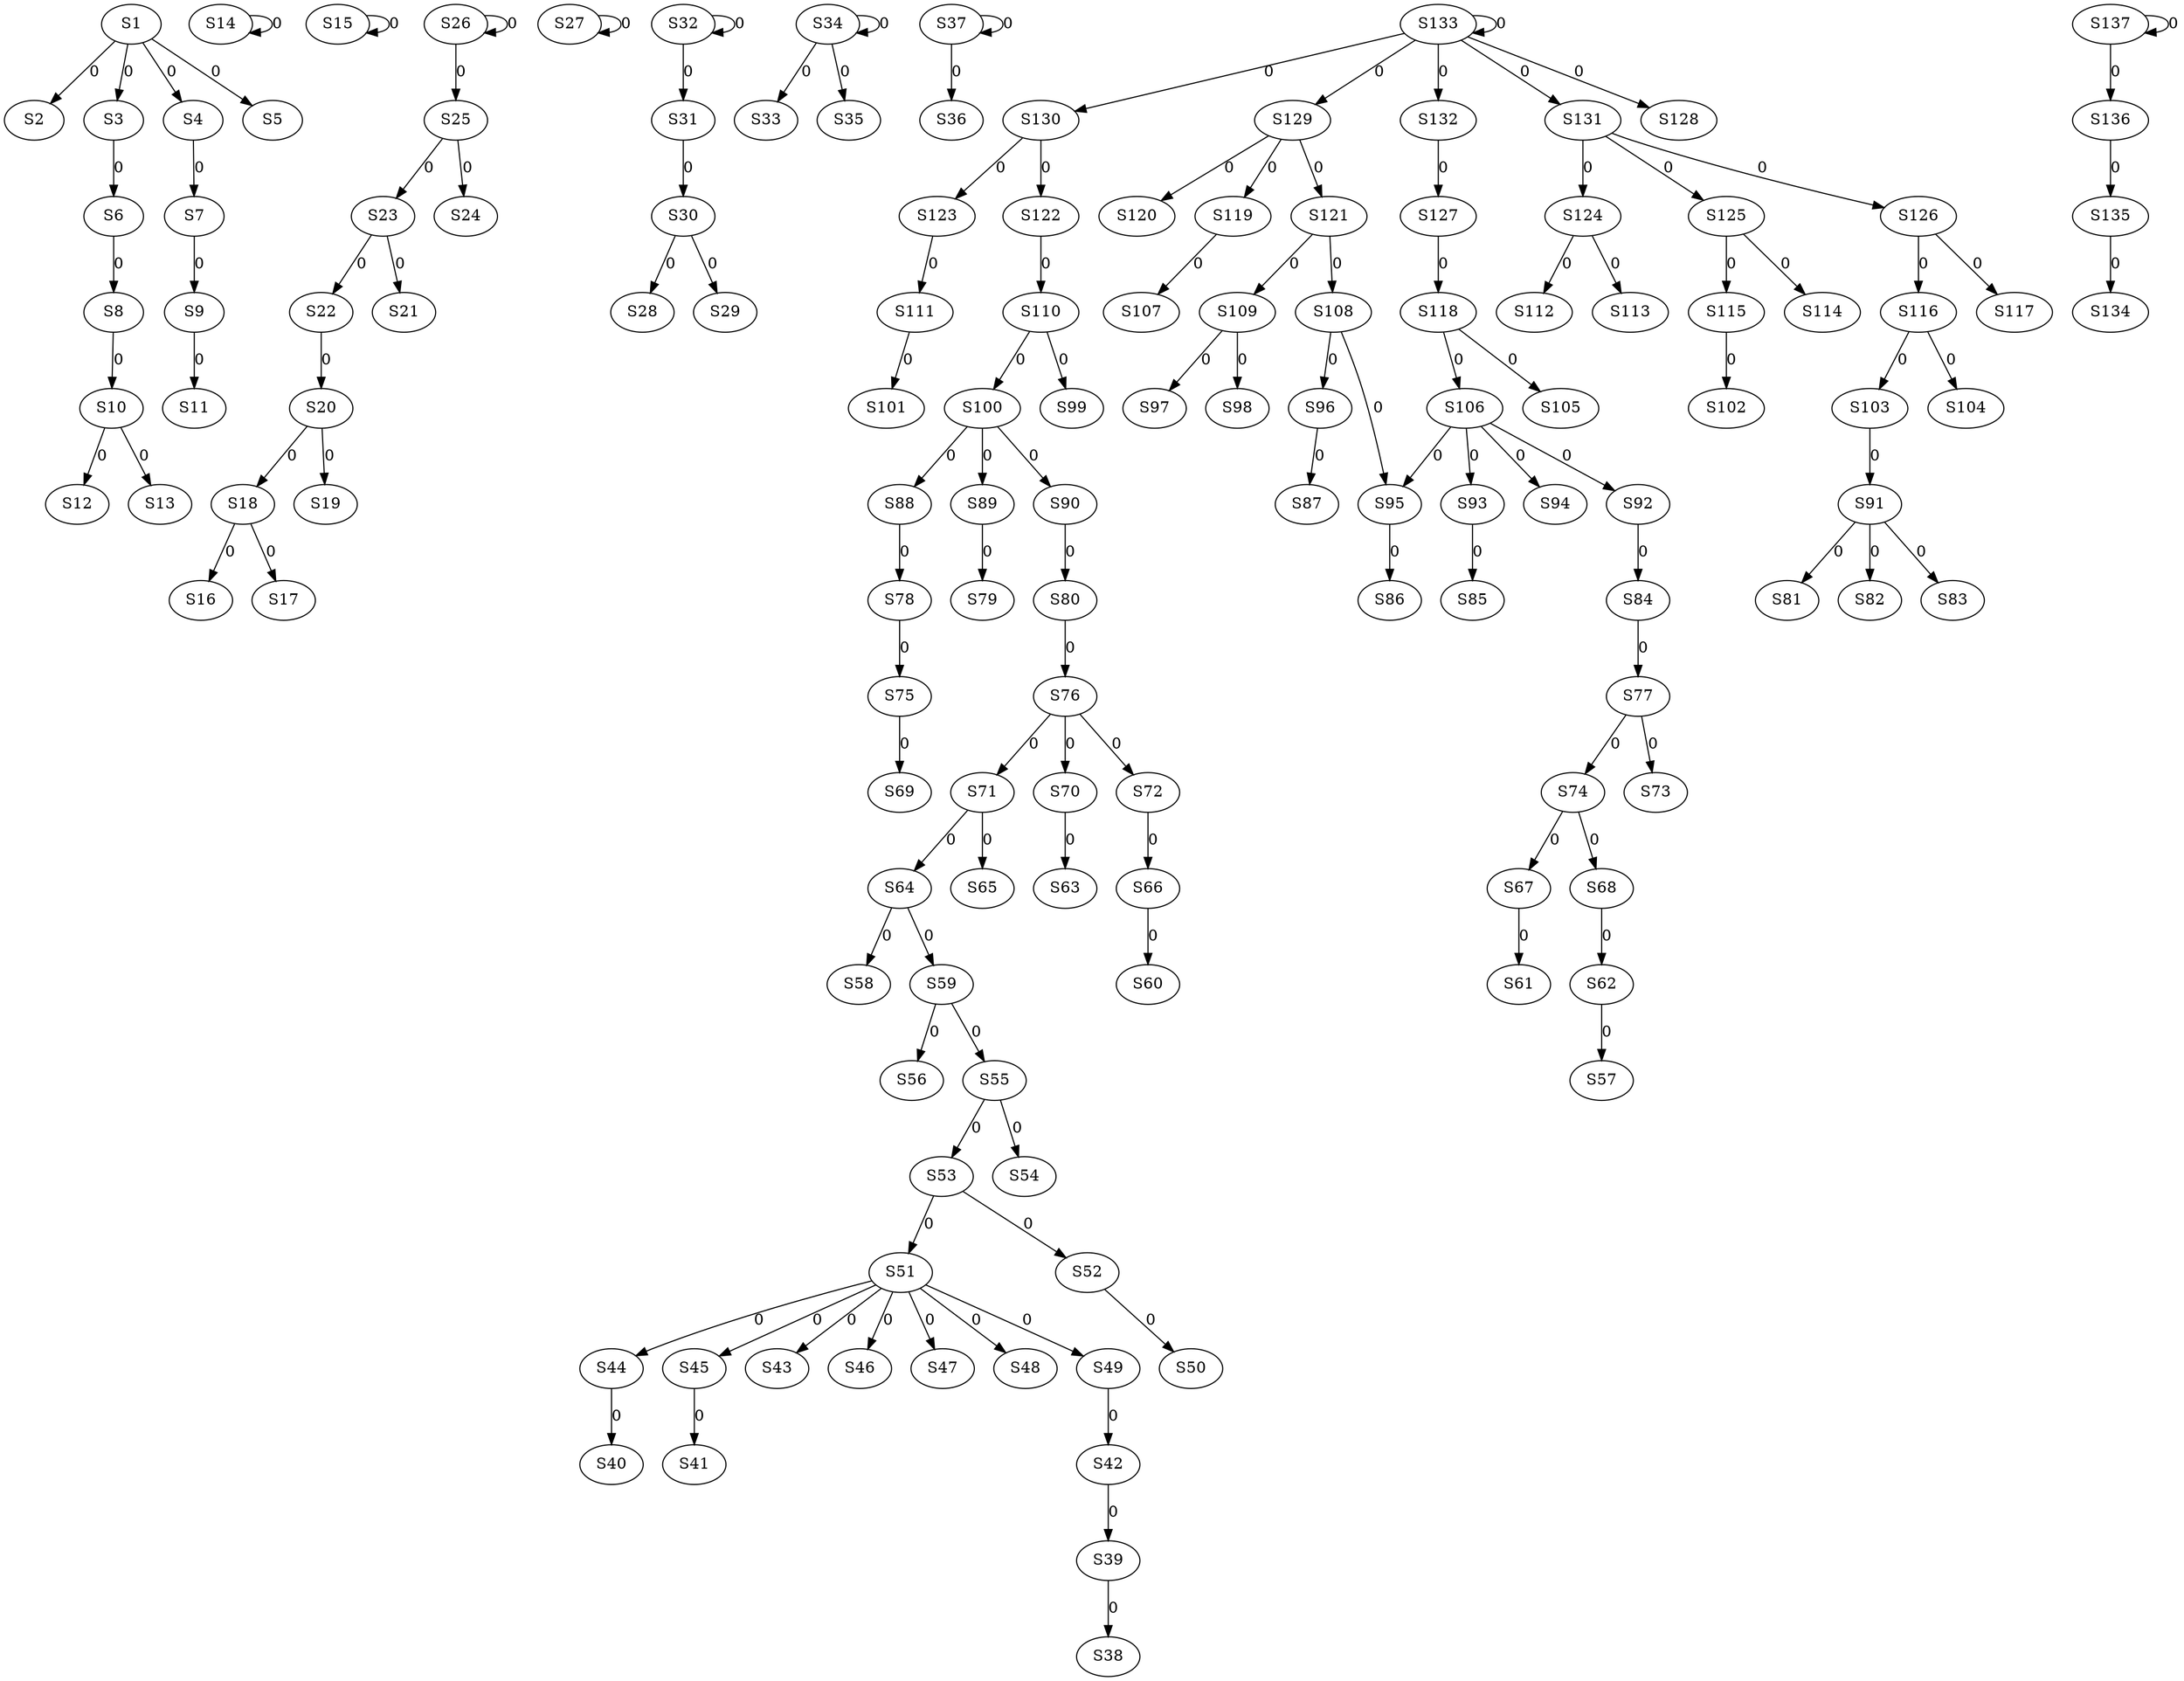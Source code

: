 strict digraph {
	S1 -> S2 [ label = 0 ];
	S1 -> S3 [ label = 0 ];
	S1 -> S4 [ label = 0 ];
	S1 -> S5 [ label = 0 ];
	S3 -> S6 [ label = 0 ];
	S4 -> S7 [ label = 0 ];
	S6 -> S8 [ label = 0 ];
	S7 -> S9 [ label = 0 ];
	S8 -> S10 [ label = 0 ];
	S9 -> S11 [ label = 0 ];
	S10 -> S12 [ label = 0 ];
	S10 -> S13 [ label = 0 ];
	S14 -> S14 [ label = 0 ];
	S15 -> S15 [ label = 0 ];
	S18 -> S16 [ label = 0 ];
	S18 -> S17 [ label = 0 ];
	S20 -> S18 [ label = 0 ];
	S20 -> S19 [ label = 0 ];
	S22 -> S20 [ label = 0 ];
	S23 -> S21 [ label = 0 ];
	S23 -> S22 [ label = 0 ];
	S25 -> S23 [ label = 0 ];
	S25 -> S24 [ label = 0 ];
	S26 -> S25 [ label = 0 ];
	S26 -> S26 [ label = 0 ];
	S27 -> S27 [ label = 0 ];
	S30 -> S28 [ label = 0 ];
	S30 -> S29 [ label = 0 ];
	S31 -> S30 [ label = 0 ];
	S32 -> S31 [ label = 0 ];
	S32 -> S32 [ label = 0 ];
	S34 -> S33 [ label = 0 ];
	S34 -> S34 [ label = 0 ];
	S34 -> S35 [ label = 0 ];
	S37 -> S36 [ label = 0 ];
	S37 -> S37 [ label = 0 ];
	S39 -> S38 [ label = 0 ];
	S42 -> S39 [ label = 0 ];
	S44 -> S40 [ label = 0 ];
	S45 -> S41 [ label = 0 ];
	S49 -> S42 [ label = 0 ];
	S51 -> S43 [ label = 0 ];
	S51 -> S44 [ label = 0 ];
	S51 -> S45 [ label = 0 ];
	S51 -> S46 [ label = 0 ];
	S51 -> S47 [ label = 0 ];
	S51 -> S48 [ label = 0 ];
	S51 -> S49 [ label = 0 ];
	S52 -> S50 [ label = 0 ];
	S53 -> S51 [ label = 0 ];
	S53 -> S52 [ label = 0 ];
	S55 -> S53 [ label = 0 ];
	S55 -> S54 [ label = 0 ];
	S59 -> S55 [ label = 0 ];
	S59 -> S56 [ label = 0 ];
	S62 -> S57 [ label = 0 ];
	S64 -> S58 [ label = 0 ];
	S64 -> S59 [ label = 0 ];
	S66 -> S60 [ label = 0 ];
	S67 -> S61 [ label = 0 ];
	S68 -> S62 [ label = 0 ];
	S70 -> S63 [ label = 0 ];
	S71 -> S64 [ label = 0 ];
	S71 -> S65 [ label = 0 ];
	S72 -> S66 [ label = 0 ];
	S74 -> S67 [ label = 0 ];
	S74 -> S68 [ label = 0 ];
	S75 -> S69 [ label = 0 ];
	S76 -> S70 [ label = 0 ];
	S76 -> S71 [ label = 0 ];
	S76 -> S72 [ label = 0 ];
	S77 -> S73 [ label = 0 ];
	S77 -> S74 [ label = 0 ];
	S78 -> S75 [ label = 0 ];
	S80 -> S76 [ label = 0 ];
	S84 -> S77 [ label = 0 ];
	S88 -> S78 [ label = 0 ];
	S89 -> S79 [ label = 0 ];
	S90 -> S80 [ label = 0 ];
	S91 -> S81 [ label = 0 ];
	S91 -> S82 [ label = 0 ];
	S91 -> S83 [ label = 0 ];
	S92 -> S84 [ label = 0 ];
	S93 -> S85 [ label = 0 ];
	S95 -> S86 [ label = 0 ];
	S96 -> S87 [ label = 0 ];
	S100 -> S88 [ label = 0 ];
	S100 -> S89 [ label = 0 ];
	S100 -> S90 [ label = 0 ];
	S103 -> S91 [ label = 0 ];
	S106 -> S92 [ label = 0 ];
	S106 -> S93 [ label = 0 ];
	S106 -> S94 [ label = 0 ];
	S108 -> S95 [ label = 0 ];
	S108 -> S96 [ label = 0 ];
	S109 -> S97 [ label = 0 ];
	S109 -> S98 [ label = 0 ];
	S110 -> S99 [ label = 0 ];
	S110 -> S100 [ label = 0 ];
	S111 -> S101 [ label = 0 ];
	S115 -> S102 [ label = 0 ];
	S116 -> S103 [ label = 0 ];
	S116 -> S104 [ label = 0 ];
	S118 -> S105 [ label = 0 ];
	S118 -> S106 [ label = 0 ];
	S119 -> S107 [ label = 0 ];
	S121 -> S108 [ label = 0 ];
	S121 -> S109 [ label = 0 ];
	S122 -> S110 [ label = 0 ];
	S123 -> S111 [ label = 0 ];
	S124 -> S112 [ label = 0 ];
	S124 -> S113 [ label = 0 ];
	S125 -> S114 [ label = 0 ];
	S125 -> S115 [ label = 0 ];
	S126 -> S116 [ label = 0 ];
	S126 -> S117 [ label = 0 ];
	S127 -> S118 [ label = 0 ];
	S129 -> S119 [ label = 0 ];
	S129 -> S120 [ label = 0 ];
	S129 -> S121 [ label = 0 ];
	S130 -> S122 [ label = 0 ];
	S130 -> S123 [ label = 0 ];
	S131 -> S124 [ label = 0 ];
	S131 -> S125 [ label = 0 ];
	S131 -> S126 [ label = 0 ];
	S132 -> S127 [ label = 0 ];
	S133 -> S128 [ label = 0 ];
	S133 -> S129 [ label = 0 ];
	S133 -> S130 [ label = 0 ];
	S133 -> S131 [ label = 0 ];
	S133 -> S132 [ label = 0 ];
	S133 -> S133 [ label = 0 ];
	S135 -> S134 [ label = 0 ];
	S136 -> S135 [ label = 0 ];
	S137 -> S136 [ label = 0 ];
	S137 -> S137 [ label = 0 ];
	S106 -> S95 [ label = 0 ];
}
